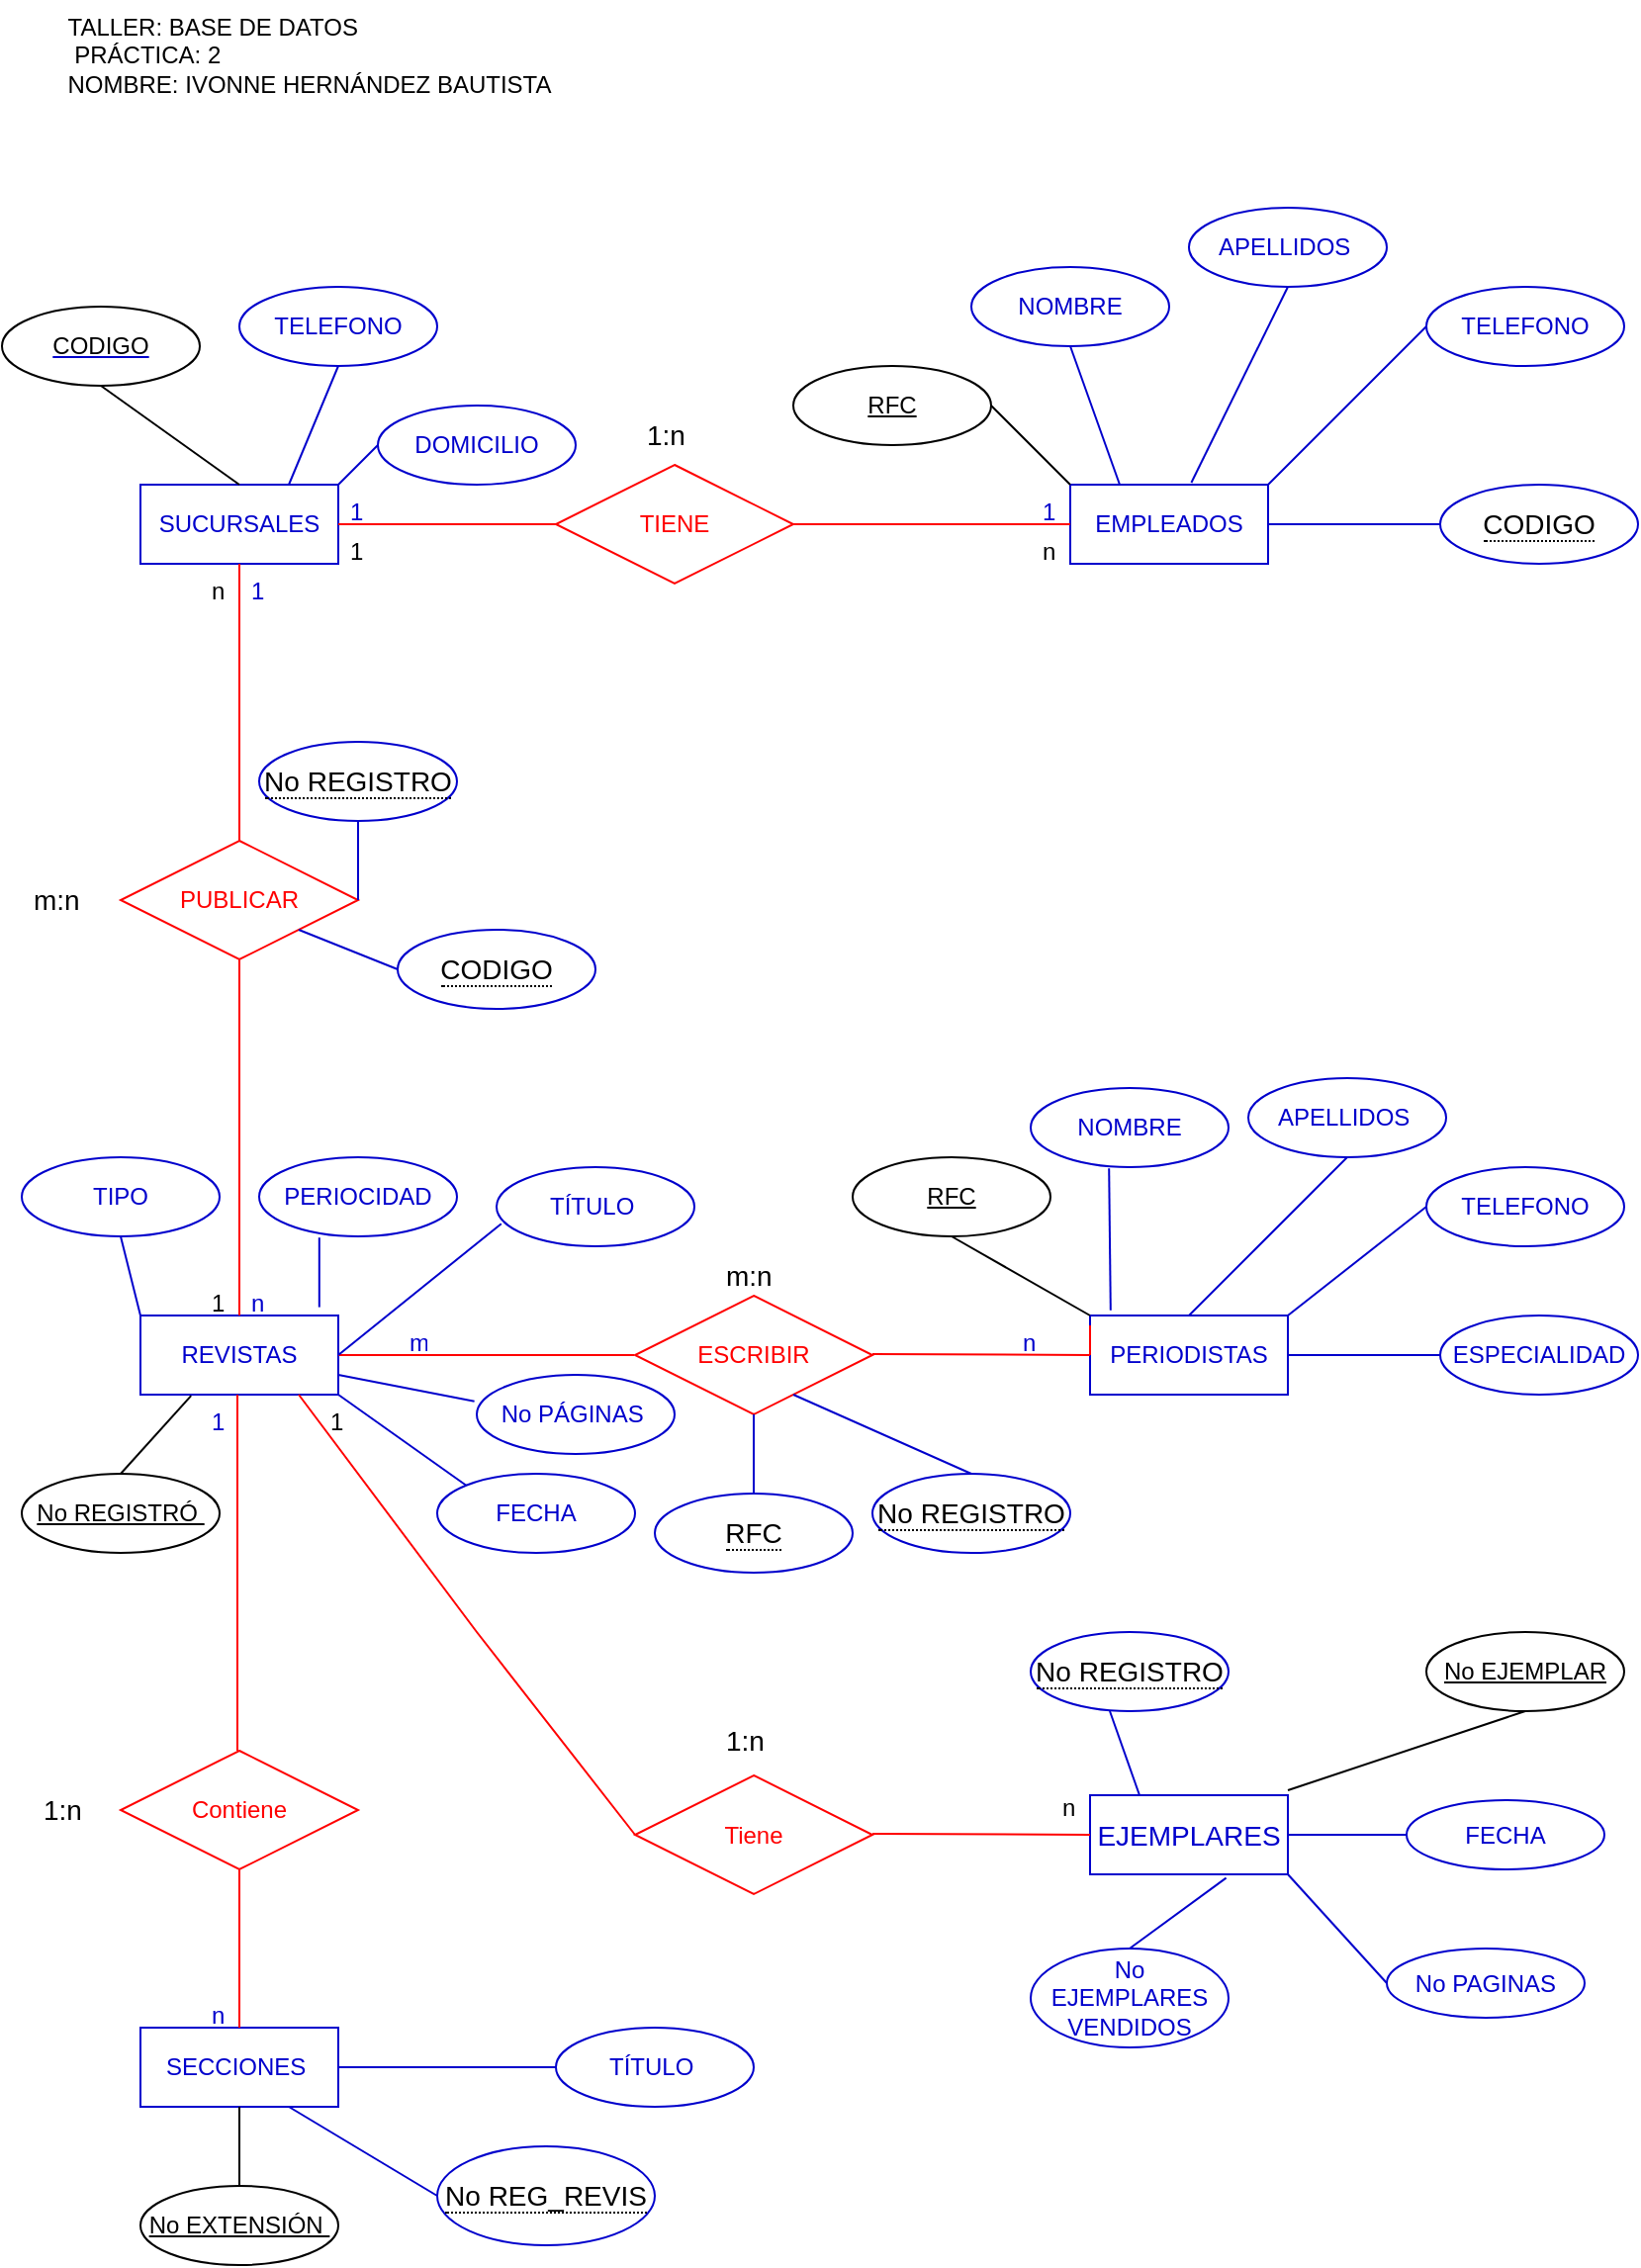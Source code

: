 <mxfile version="20.3.6" type="github">
  <diagram id="DF6GhNFOwkegtBmugt1B" name="Página-1">
    <mxGraphModel dx="1422" dy="794" grid="1" gridSize="10" guides="1" tooltips="1" connect="1" arrows="1" fold="1" page="1" pageScale="1" pageWidth="827" pageHeight="1169" math="0" shadow="0">
      <root>
        <mxCell id="0" />
        <mxCell id="1" parent="0" />
        <mxCell id="cDRHpvf0Wvk_rWp7cjT8-2" value="&lt;font color=&quot;#0000cc&quot;&gt;SUCURSALES&lt;/font&gt;" style="whiteSpace=wrap;html=1;align=center;strokeColor=#0000CC;" parent="1" vertex="1">
          <mxGeometry x="70" y="260" width="100" height="40" as="geometry" />
        </mxCell>
        <mxCell id="cDRHpvf0Wvk_rWp7cjT8-3" value="&lt;font color=&quot;#0000cc&quot;&gt;EMPLEADOS&lt;/font&gt;" style="whiteSpace=wrap;html=1;align=center;strokeColor=#0000CC;" parent="1" vertex="1">
          <mxGeometry x="540" y="260" width="100" height="40" as="geometry" />
        </mxCell>
        <mxCell id="cDRHpvf0Wvk_rWp7cjT8-4" value="&lt;font color=&quot;#0000cc&quot;&gt;REVISTAS&lt;/font&gt;" style="whiteSpace=wrap;html=1;align=center;strokeColor=#0000CC;" parent="1" vertex="1">
          <mxGeometry x="70" y="680" width="100" height="40" as="geometry" />
        </mxCell>
        <mxCell id="cDRHpvf0Wvk_rWp7cjT8-5" value="&lt;font color=&quot;#ff0000&quot;&gt;TIENE&lt;/font&gt;" style="shape=rhombus;perimeter=rhombusPerimeter;whiteSpace=wrap;html=1;align=center;strokeColor=#FF0000;" parent="1" vertex="1">
          <mxGeometry x="280" y="250" width="120" height="60" as="geometry" />
        </mxCell>
        <mxCell id="cDRHpvf0Wvk_rWp7cjT8-6" value="&lt;font color=&quot;#ff0000&quot;&gt;PUBLICAR&lt;/font&gt;" style="shape=rhombus;perimeter=rhombusPerimeter;whiteSpace=wrap;html=1;align=center;strokeColor=#FF0000;" parent="1" vertex="1">
          <mxGeometry x="60" y="440" width="120" height="60" as="geometry" />
        </mxCell>
        <mxCell id="cDRHpvf0Wvk_rWp7cjT8-7" value="&lt;font color=&quot;#ff0000&quot;&gt;ESCRIBIR&lt;/font&gt;" style="shape=rhombus;perimeter=rhombusPerimeter;whiteSpace=wrap;html=1;align=center;strokeColor=#FF0000;" parent="1" vertex="1">
          <mxGeometry x="320" y="670" width="120" height="60" as="geometry" />
        </mxCell>
        <mxCell id="cDRHpvf0Wvk_rWp7cjT8-8" value="&lt;font color=&quot;#0000cc&quot;&gt;PERIODISTAS&lt;/font&gt;" style="whiteSpace=wrap;html=1;align=center;strokeColor=#0000CC;" parent="1" vertex="1">
          <mxGeometry x="550" y="680" width="100" height="40" as="geometry" />
        </mxCell>
        <mxCell id="cDRHpvf0Wvk_rWp7cjT8-19" value="" style="endArrow=none;html=1;rounded=0;strokeColor=#FF0000;entryX=0;entryY=0.5;entryDx=0;entryDy=0;startArrow=none;exitX=1;exitY=0.5;exitDx=0;exitDy=0;" parent="1" source="cDRHpvf0Wvk_rWp7cjT8-5" target="cDRHpvf0Wvk_rWp7cjT8-3" edge="1">
          <mxGeometry relative="1" as="geometry">
            <mxPoint x="500" y="256.667" as="sourcePoint" />
            <mxPoint x="510" y="280" as="targetPoint" />
            <Array as="points">
              <mxPoint x="520" y="280" />
            </Array>
          </mxGeometry>
        </mxCell>
        <mxCell id="cDRHpvf0Wvk_rWp7cjT8-20" value="" style="endArrow=none;html=1;rounded=0;entryX=0.5;entryY=1;entryDx=0;entryDy=0;exitX=0.5;exitY=0;exitDx=0;exitDy=0;strokeColor=#FF0000;" parent="1" source="cDRHpvf0Wvk_rWp7cjT8-6" target="cDRHpvf0Wvk_rWp7cjT8-2" edge="1">
          <mxGeometry relative="1" as="geometry">
            <mxPoint x="40" y="380" as="sourcePoint" />
            <mxPoint x="200" y="380" as="targetPoint" />
          </mxGeometry>
        </mxCell>
        <mxCell id="cDRHpvf0Wvk_rWp7cjT8-21" value="" style="endArrow=none;html=1;rounded=0;entryX=0.5;entryY=1;entryDx=0;entryDy=0;exitX=0.5;exitY=0;exitDx=0;exitDy=0;strokeColor=#FF0000;" parent="1" source="cDRHpvf0Wvk_rWp7cjT8-4" target="cDRHpvf0Wvk_rWp7cjT8-6" edge="1">
          <mxGeometry relative="1" as="geometry">
            <mxPoint x="119.5" y="660" as="sourcePoint" />
            <mxPoint x="119.5" y="520" as="targetPoint" />
          </mxGeometry>
        </mxCell>
        <mxCell id="cDRHpvf0Wvk_rWp7cjT8-22" value="" style="endArrow=none;html=1;rounded=0;entryX=1;entryY=0.5;entryDx=0;entryDy=0;strokeColor=#FF0000;" parent="1" target="cDRHpvf0Wvk_rWp7cjT8-4" edge="1">
          <mxGeometry relative="1" as="geometry">
            <mxPoint x="319.5" y="700" as="sourcePoint" />
            <mxPoint x="319" y="600" as="targetPoint" />
          </mxGeometry>
        </mxCell>
        <mxCell id="cDRHpvf0Wvk_rWp7cjT8-26" value="&lt;font color=&quot;#000000&quot;&gt;CODIGO&lt;/font&gt;" style="ellipse;whiteSpace=wrap;html=1;align=center;fontStyle=4;strokeColor=#000000;fontColor=#0000CC;" parent="1" vertex="1">
          <mxGeometry y="170" width="100" height="40" as="geometry" />
        </mxCell>
        <mxCell id="cDRHpvf0Wvk_rWp7cjT8-27" value="RFC" style="ellipse;whiteSpace=wrap;html=1;align=center;fontStyle=4;strokeColor=#000000;fontColor=#000000;" parent="1" vertex="1">
          <mxGeometry x="400" y="200" width="100" height="40" as="geometry" />
        </mxCell>
        <mxCell id="cDRHpvf0Wvk_rWp7cjT8-28" value="RFC" style="ellipse;whiteSpace=wrap;html=1;align=center;fontStyle=4;strokeColor=#000000;fontColor=#000000;" parent="1" vertex="1">
          <mxGeometry x="430" y="600" width="100" height="40" as="geometry" />
        </mxCell>
        <mxCell id="cDRHpvf0Wvk_rWp7cjT8-29" value="No REGISTRÓ&amp;nbsp;" style="ellipse;whiteSpace=wrap;html=1;align=center;fontStyle=4;strokeColor=#000000;fontColor=#000000;" parent="1" vertex="1">
          <mxGeometry x="10" y="760" width="100" height="40" as="geometry" />
        </mxCell>
        <mxCell id="cDRHpvf0Wvk_rWp7cjT8-30" value="" style="endArrow=none;html=1;rounded=0;strokeColor=#000000;fontColor=#000000;entryX=0.5;entryY=1;entryDx=0;entryDy=0;exitX=0.5;exitY=0;exitDx=0;exitDy=0;" parent="1" source="cDRHpvf0Wvk_rWp7cjT8-2" target="cDRHpvf0Wvk_rWp7cjT8-26" edge="1">
          <mxGeometry relative="1" as="geometry">
            <mxPoint x="60" y="240" as="sourcePoint" />
            <mxPoint x="220" y="240" as="targetPoint" />
          </mxGeometry>
        </mxCell>
        <mxCell id="cDRHpvf0Wvk_rWp7cjT8-31" value="" style="endArrow=none;html=1;rounded=0;strokeColor=#000000;fontColor=#000000;entryX=1;entryY=0.5;entryDx=0;entryDy=0;exitX=0.5;exitY=0;exitDx=0;exitDy=0;" parent="1" target="cDRHpvf0Wvk_rWp7cjT8-27" edge="1">
          <mxGeometry relative="1" as="geometry">
            <mxPoint x="540" y="260" as="sourcePoint" />
            <mxPoint x="540" y="210" as="targetPoint" />
          </mxGeometry>
        </mxCell>
        <mxCell id="cDRHpvf0Wvk_rWp7cjT8-32" value="" style="endArrow=none;html=1;rounded=0;strokeColor=#000000;fontColor=#000000;exitX=0.5;exitY=0;exitDx=0;exitDy=0;entryX=-0.22;entryY=0.02;entryDx=0;entryDy=0;entryPerimeter=0;" parent="1" source="cDRHpvf0Wvk_rWp7cjT8-29" target="zt7AODpcjNzYrlYtHda9-33" edge="1">
          <mxGeometry relative="1" as="geometry">
            <mxPoint x="80" y="760" as="sourcePoint" />
            <mxPoint x="80" y="720" as="targetPoint" />
          </mxGeometry>
        </mxCell>
        <mxCell id="cDRHpvf0Wvk_rWp7cjT8-33" value="" style="endArrow=none;html=1;rounded=0;strokeColor=#000000;fontColor=#000000;entryX=0;entryY=0;entryDx=0;entryDy=0;" parent="1" target="cDRHpvf0Wvk_rWp7cjT8-8" edge="1">
          <mxGeometry relative="1" as="geometry">
            <mxPoint x="480" y="640" as="sourcePoint" />
            <mxPoint x="570" y="640.5" as="targetPoint" />
          </mxGeometry>
        </mxCell>
        <mxCell id="cDRHpvf0Wvk_rWp7cjT8-34" value="&lt;font color=&quot;#0000cc&quot;&gt;DOMICILIO&lt;/font&gt;" style="ellipse;whiteSpace=wrap;html=1;align=center;strokeColor=#0000CC;fontColor=#000000;" parent="1" vertex="1">
          <mxGeometry x="190" y="220" width="100" height="40" as="geometry" />
        </mxCell>
        <mxCell id="cDRHpvf0Wvk_rWp7cjT8-35" value="&lt;font color=&quot;#0000cc&quot;&gt;TELEFONO&lt;/font&gt;" style="ellipse;whiteSpace=wrap;html=1;align=center;strokeColor=#0000CC;fontColor=#000000;" parent="1" vertex="1">
          <mxGeometry x="120" y="160" width="100" height="40" as="geometry" />
        </mxCell>
        <mxCell id="cDRHpvf0Wvk_rWp7cjT8-36" value="&lt;font color=&quot;#0000cc&quot;&gt;NOMBRE&lt;/font&gt;" style="ellipse;whiteSpace=wrap;html=1;align=center;strokeColor=#0000CC;fontColor=#000000;" parent="1" vertex="1">
          <mxGeometry x="490" y="150" width="100" height="40" as="geometry" />
        </mxCell>
        <mxCell id="cDRHpvf0Wvk_rWp7cjT8-37" value="&lt;font color=&quot;#0000cc&quot;&gt;APELLIDOS&amp;nbsp;&lt;/font&gt;" style="ellipse;whiteSpace=wrap;html=1;align=center;strokeColor=#0000CC;fontColor=#000000;" parent="1" vertex="1">
          <mxGeometry x="600" y="120" width="100" height="40" as="geometry" />
        </mxCell>
        <mxCell id="cDRHpvf0Wvk_rWp7cjT8-38" value="&lt;font color=&quot;#0000cc&quot;&gt;TELEFONO&lt;/font&gt;" style="ellipse;whiteSpace=wrap;html=1;align=center;strokeColor=#0000CC;fontColor=#000000;" parent="1" vertex="1">
          <mxGeometry x="720" y="160" width="100" height="40" as="geometry" />
        </mxCell>
        <mxCell id="cDRHpvf0Wvk_rWp7cjT8-39" value="&lt;font color=&quot;#0000cc&quot;&gt;NOMBRE&lt;/font&gt;" style="ellipse;whiteSpace=wrap;html=1;align=center;strokeColor=#0000CC;fontColor=#000000;" parent="1" vertex="1">
          <mxGeometry x="520" y="565" width="100" height="40" as="geometry" />
        </mxCell>
        <mxCell id="cDRHpvf0Wvk_rWp7cjT8-40" value="&lt;font color=&quot;#0000cc&quot;&gt;APELLIDOS&amp;nbsp;&lt;/font&gt;" style="ellipse;whiteSpace=wrap;html=1;align=center;strokeColor=#0000CC;fontColor=#000000;" parent="1" vertex="1">
          <mxGeometry x="630" y="560" width="100" height="40" as="geometry" />
        </mxCell>
        <mxCell id="cDRHpvf0Wvk_rWp7cjT8-41" value="&lt;font color=&quot;#0000cc&quot;&gt;TELEFONO&lt;/font&gt;" style="ellipse;whiteSpace=wrap;html=1;align=center;strokeColor=#0000CC;fontColor=#000000;" parent="1" vertex="1">
          <mxGeometry x="720" y="605" width="100" height="40" as="geometry" />
        </mxCell>
        <mxCell id="cDRHpvf0Wvk_rWp7cjT8-42" value="&lt;font color=&quot;#0000cc&quot;&gt;ESPECIALIDAD&lt;/font&gt;" style="ellipse;whiteSpace=wrap;html=1;align=center;strokeColor=#0000CC;fontColor=#000000;" parent="1" vertex="1">
          <mxGeometry x="727" y="680" width="100" height="40" as="geometry" />
        </mxCell>
        <mxCell id="cDRHpvf0Wvk_rWp7cjT8-43" value="&lt;font color=&quot;#0000cc&quot;&gt;TÍTULO&amp;nbsp;&lt;/font&gt;" style="ellipse;whiteSpace=wrap;html=1;align=center;strokeColor=#0000CC;fontColor=#000000;" parent="1" vertex="1">
          <mxGeometry x="250" y="605" width="100" height="40" as="geometry" />
        </mxCell>
        <mxCell id="cDRHpvf0Wvk_rWp7cjT8-44" value="&lt;font color=&quot;#0000cc&quot;&gt;PERIOCIDAD&lt;/font&gt;" style="ellipse;whiteSpace=wrap;html=1;align=center;strokeColor=#0000CC;fontColor=#000000;" parent="1" vertex="1">
          <mxGeometry x="130" y="600" width="100" height="40" as="geometry" />
        </mxCell>
        <mxCell id="cDRHpvf0Wvk_rWp7cjT8-45" value="&lt;font color=&quot;#0000cc&quot;&gt;TIPO&lt;/font&gt;" style="ellipse;whiteSpace=wrap;html=1;align=center;strokeColor=#0000CC;fontColor=#000000;" parent="1" vertex="1">
          <mxGeometry x="10" y="600" width="100" height="40" as="geometry" />
        </mxCell>
        <mxCell id="cDRHpvf0Wvk_rWp7cjT8-47" value="&lt;font color=&quot;#0000cc&quot;&gt;FECHA&lt;/font&gt;" style="ellipse;whiteSpace=wrap;html=1;align=center;strokeColor=#0000CC;fontColor=#000000;" parent="1" vertex="1">
          <mxGeometry x="220" y="760" width="100" height="40" as="geometry" />
        </mxCell>
        <mxCell id="cDRHpvf0Wvk_rWp7cjT8-48" value="&lt;font color=&quot;#0000cc&quot;&gt;No PÁGINAS&amp;nbsp;&lt;/font&gt;" style="ellipse;whiteSpace=wrap;html=1;align=center;strokeColor=#0000CC;fontColor=#000000;" parent="1" vertex="1">
          <mxGeometry x="240" y="710" width="100" height="40" as="geometry" />
        </mxCell>
        <mxCell id="cDRHpvf0Wvk_rWp7cjT8-50" value="&lt;font color=&quot;#0000cc&quot;&gt;SECCIONES&amp;nbsp;&lt;/font&gt;" style="whiteSpace=wrap;html=1;align=center;strokeColor=#0000CC;" parent="1" vertex="1">
          <mxGeometry x="70" y="1040" width="100" height="40" as="geometry" />
        </mxCell>
        <mxCell id="cDRHpvf0Wvk_rWp7cjT8-52" value="&lt;font color=&quot;#0000cc&quot;&gt;TÍTULO&amp;nbsp;&lt;/font&gt;" style="ellipse;whiteSpace=wrap;html=1;align=center;strokeColor=#0000CC;fontColor=#000000;" parent="1" vertex="1">
          <mxGeometry x="280" y="1040" width="100" height="40" as="geometry" />
        </mxCell>
        <mxCell id="cDRHpvf0Wvk_rWp7cjT8-53" value="No EXTENSIÓN&amp;nbsp;" style="ellipse;whiteSpace=wrap;html=1;align=center;fontStyle=4;strokeColor=#000000;fontColor=#000000;" parent="1" vertex="1">
          <mxGeometry x="70" y="1120" width="100" height="40" as="geometry" />
        </mxCell>
        <mxCell id="cDRHpvf0Wvk_rWp7cjT8-54" value="" style="endArrow=none;html=1;rounded=0;strokeColor=#000000;fontColor=#000000;entryX=0.5;entryY=1;entryDx=0;entryDy=0;" parent="1" edge="1">
          <mxGeometry relative="1" as="geometry">
            <mxPoint x="120" y="1120" as="sourcePoint" />
            <mxPoint x="120" y="1080" as="targetPoint" />
          </mxGeometry>
        </mxCell>
        <mxCell id="cDRHpvf0Wvk_rWp7cjT8-55" value="" style="endArrow=none;html=1;rounded=0;strokeColor=#0000CC;fontColor=#0000CC;exitX=0.612;exitY=-0.025;exitDx=0;exitDy=0;exitPerimeter=0;" parent="1" source="cDRHpvf0Wvk_rWp7cjT8-3" edge="1">
          <mxGeometry relative="1" as="geometry">
            <mxPoint x="540" y="160" as="sourcePoint" />
            <mxPoint x="650" y="160" as="targetPoint" />
          </mxGeometry>
        </mxCell>
        <mxCell id="cDRHpvf0Wvk_rWp7cjT8-58" value="" style="endArrow=none;html=1;rounded=0;strokeColor=#0000CC;fontColor=#0000CC;exitX=1;exitY=0;exitDx=0;exitDy=0;entryX=0;entryY=0.5;entryDx=0;entryDy=0;" parent="1" source="cDRHpvf0Wvk_rWp7cjT8-3" target="cDRHpvf0Wvk_rWp7cjT8-38" edge="1">
          <mxGeometry relative="1" as="geometry">
            <mxPoint x="580" y="170" as="sourcePoint" />
            <mxPoint x="700" y="170" as="targetPoint" />
          </mxGeometry>
        </mxCell>
        <mxCell id="cDRHpvf0Wvk_rWp7cjT8-59" value="" style="endArrow=none;html=1;rounded=0;strokeColor=#0000CC;fontColor=#0000CC;exitX=0.25;exitY=0;exitDx=0;exitDy=0;entryX=0.5;entryY=1;entryDx=0;entryDy=0;" parent="1" source="cDRHpvf0Wvk_rWp7cjT8-3" target="cDRHpvf0Wvk_rWp7cjT8-36" edge="1">
          <mxGeometry relative="1" as="geometry">
            <mxPoint x="580" y="200" as="sourcePoint" />
            <mxPoint x="634.645" y="205.858" as="targetPoint" />
          </mxGeometry>
        </mxCell>
        <mxCell id="cDRHpvf0Wvk_rWp7cjT8-60" value="" style="endArrow=none;html=1;rounded=0;strokeColor=#0000CC;fontColor=#0000CC;entryX=0.396;entryY=1.015;entryDx=0;entryDy=0;entryPerimeter=0;exitX=0.104;exitY=-0.065;exitDx=0;exitDy=0;exitPerimeter=0;" parent="1" source="cDRHpvf0Wvk_rWp7cjT8-8" target="cDRHpvf0Wvk_rWp7cjT8-39" edge="1">
          <mxGeometry relative="1" as="geometry">
            <mxPoint x="680" y="570" as="sourcePoint" />
            <mxPoint x="624.645" y="355.858" as="targetPoint" />
          </mxGeometry>
        </mxCell>
        <mxCell id="cDRHpvf0Wvk_rWp7cjT8-61" value="" style="endArrow=none;html=1;rounded=0;strokeColor=#0000CC;fontColor=#0000CC;exitX=0.5;exitY=0;exitDx=0;exitDy=0;entryX=0.5;entryY=1;entryDx=0;entryDy=0;" parent="1" source="cDRHpvf0Wvk_rWp7cjT8-8" target="cDRHpvf0Wvk_rWp7cjT8-40" edge="1">
          <mxGeometry relative="1" as="geometry">
            <mxPoint x="580" y="360" as="sourcePoint" />
            <mxPoint x="640" y="600" as="targetPoint" />
          </mxGeometry>
        </mxCell>
        <mxCell id="cDRHpvf0Wvk_rWp7cjT8-62" value="" style="endArrow=none;html=1;rounded=0;strokeColor=#0000CC;fontColor=#0000CC;exitX=1;exitY=0.5;exitDx=0;exitDy=0;entryX=0;entryY=0.5;entryDx=0;entryDy=0;" parent="1" source="cDRHpvf0Wvk_rWp7cjT8-8" target="cDRHpvf0Wvk_rWp7cjT8-42" edge="1">
          <mxGeometry relative="1" as="geometry">
            <mxPoint x="610.4" y="459.4" as="sourcePoint" />
            <mxPoint x="640.0" y="430" as="targetPoint" />
          </mxGeometry>
        </mxCell>
        <mxCell id="cDRHpvf0Wvk_rWp7cjT8-63" value="" style="endArrow=none;html=1;rounded=0;strokeColor=#0000CC;fontColor=#0000CC;exitX=1;exitY=0;exitDx=0;exitDy=0;entryX=0;entryY=0.5;entryDx=0;entryDy=0;" parent="1" source="cDRHpvf0Wvk_rWp7cjT8-8" target="cDRHpvf0Wvk_rWp7cjT8-41" edge="1">
          <mxGeometry relative="1" as="geometry">
            <mxPoint x="550" y="440" as="sourcePoint" />
            <mxPoint x="620" y="480" as="targetPoint" />
          </mxGeometry>
        </mxCell>
        <mxCell id="cDRHpvf0Wvk_rWp7cjT8-64" value="" style="endArrow=none;html=1;rounded=0;strokeColor=#0000CC;fontColor=#0000CC;exitX=0;exitY=0.5;exitDx=0;exitDy=0;entryX=0.396;entryY=1.015;entryDx=0;entryDy=0;entryPerimeter=0;" parent="1" source="cDRHpvf0Wvk_rWp7cjT8-34" edge="1">
          <mxGeometry relative="1" as="geometry">
            <mxPoint x="112" y="175.8" as="sourcePoint" />
            <mxPoint x="170" y="260" as="targetPoint" />
          </mxGeometry>
        </mxCell>
        <mxCell id="cDRHpvf0Wvk_rWp7cjT8-65" value="" style="endArrow=none;html=1;rounded=0;strokeColor=#0000CC;fontColor=#0000CC;exitX=0.5;exitY=1;exitDx=0;exitDy=0;entryX=0.75;entryY=0;entryDx=0;entryDy=0;" parent="1" source="cDRHpvf0Wvk_rWp7cjT8-35" target="cDRHpvf0Wvk_rWp7cjT8-2" edge="1">
          <mxGeometry relative="1" as="geometry">
            <mxPoint x="200" y="250" as="sourcePoint" />
            <mxPoint x="180" y="270" as="targetPoint" />
          </mxGeometry>
        </mxCell>
        <mxCell id="cDRHpvf0Wvk_rWp7cjT8-66" value="" style="endArrow=none;html=1;rounded=0;strokeColor=#0000CC;fontColor=#0000CC;exitX=1;exitY=0.5;exitDx=0;exitDy=0;entryX=0;entryY=0.5;entryDx=0;entryDy=0;" parent="1" source="cDRHpvf0Wvk_rWp7cjT8-50" target="cDRHpvf0Wvk_rWp7cjT8-52" edge="1">
          <mxGeometry relative="1" as="geometry">
            <mxPoint x="582" y="697.9" as="sourcePoint" />
            <mxPoint x="640" y="782.1" as="targetPoint" />
          </mxGeometry>
        </mxCell>
        <mxCell id="cDRHpvf0Wvk_rWp7cjT8-67" value="" style="endArrow=none;html=1;rounded=0;strokeColor=#0000CC;fontColor=#0000CC;exitX=0.904;exitY=-0.105;exitDx=0;exitDy=0;entryX=0.304;entryY=1.015;entryDx=0;entryDy=0;entryPerimeter=0;exitPerimeter=0;" parent="1" source="cDRHpvf0Wvk_rWp7cjT8-4" target="cDRHpvf0Wvk_rWp7cjT8-44" edge="1">
          <mxGeometry relative="1" as="geometry">
            <mxPoint x="170" y="680" as="sourcePoint" />
            <mxPoint x="200" y="640" as="targetPoint" />
          </mxGeometry>
        </mxCell>
        <mxCell id="cDRHpvf0Wvk_rWp7cjT8-68" value="" style="endArrow=none;html=1;rounded=0;strokeColor=#0000CC;fontColor=#0000CC;exitX=1;exitY=0.5;exitDx=0;exitDy=0;entryX=0.024;entryY=0.715;entryDx=0;entryDy=0;entryPerimeter=0;" parent="1" source="cDRHpvf0Wvk_rWp7cjT8-4" target="cDRHpvf0Wvk_rWp7cjT8-43" edge="1">
          <mxGeometry relative="1" as="geometry">
            <mxPoint x="180" y="690" as="sourcePoint" />
            <mxPoint x="210" y="650" as="targetPoint" />
          </mxGeometry>
        </mxCell>
        <mxCell id="cDRHpvf0Wvk_rWp7cjT8-70" value="" style="endArrow=none;html=1;rounded=0;strokeColor=#0000CC;fontColor=#0000CC;exitX=0;exitY=0;exitDx=0;exitDy=0;entryX=0.5;entryY=1;entryDx=0;entryDy=0;" parent="1" source="cDRHpvf0Wvk_rWp7cjT8-4" target="cDRHpvf0Wvk_rWp7cjT8-45" edge="1">
          <mxGeometry relative="1" as="geometry">
            <mxPoint x="180" y="690" as="sourcePoint" />
            <mxPoint x="210" y="650" as="targetPoint" />
          </mxGeometry>
        </mxCell>
        <mxCell id="cDRHpvf0Wvk_rWp7cjT8-71" value="" style="endArrow=none;html=1;rounded=0;strokeColor=#0000CC;fontColor=#0000CC;exitX=1;exitY=0.75;exitDx=0;exitDy=0;entryX=-0.012;entryY=0.335;entryDx=0;entryDy=0;entryPerimeter=0;" parent="1" source="cDRHpvf0Wvk_rWp7cjT8-4" target="cDRHpvf0Wvk_rWp7cjT8-48" edge="1">
          <mxGeometry relative="1" as="geometry">
            <mxPoint x="180" y="730" as="sourcePoint" />
            <mxPoint x="260" y="750" as="targetPoint" />
          </mxGeometry>
        </mxCell>
        <mxCell id="cDRHpvf0Wvk_rWp7cjT8-73" value="" style="endArrow=none;html=1;rounded=0;strokeColor=#0000CC;fontColor=#0000CC;entryX=0;entryY=0;entryDx=0;entryDy=0;exitX=1;exitY=1;exitDx=0;exitDy=0;" parent="1" source="cDRHpvf0Wvk_rWp7cjT8-4" target="cDRHpvf0Wvk_rWp7cjT8-47" edge="1">
          <mxGeometry relative="1" as="geometry">
            <mxPoint x="150" y="740" as="sourcePoint" />
            <mxPoint x="254.645" y="815.858" as="targetPoint" />
          </mxGeometry>
        </mxCell>
        <mxCell id="zt7AODpcjNzYrlYtHda9-7" value="" style="endArrow=none;html=1;rounded=0;strokeColor=#FF0000;entryX=0;entryY=0.5;entryDx=0;entryDy=0;" parent="1" target="cDRHpvf0Wvk_rWp7cjT8-5" edge="1">
          <mxGeometry relative="1" as="geometry">
            <mxPoint x="170" y="280" as="sourcePoint" />
            <mxPoint x="210" y="284" as="targetPoint" />
          </mxGeometry>
        </mxCell>
        <mxCell id="zt7AODpcjNzYrlYtHda9-8" value="1" style="text;strokeColor=none;fillColor=none;spacingLeft=4;spacingRight=4;overflow=hidden;rotatable=0;points=[[0,0.5],[1,0.5]];portConstraint=eastwest;fontSize=12;fontColor=#0000CC;" parent="1" vertex="1">
          <mxGeometry x="170" y="260" width="20" height="30" as="geometry" />
        </mxCell>
        <mxCell id="zt7AODpcjNzYrlYtHda9-9" value="1" style="text;strokeColor=none;fillColor=none;spacingLeft=4;spacingRight=4;overflow=hidden;rotatable=0;points=[[0,0.5],[1,0.5]];portConstraint=eastwest;fontSize=12;fontColor=#0000CC;" parent="1" vertex="1">
          <mxGeometry x="520" y="260" width="20" height="30" as="geometry" />
        </mxCell>
        <mxCell id="zt7AODpcjNzYrlYtHda9-10" value="n" style="text;strokeColor=none;fillColor=none;spacingLeft=4;spacingRight=4;overflow=hidden;rotatable=0;points=[[0,0.5],[1,0.5]];portConstraint=eastwest;fontSize=12;fontColor=#000000;" parent="1" vertex="1">
          <mxGeometry x="520" y="280" width="20" height="30" as="geometry" />
        </mxCell>
        <mxCell id="zt7AODpcjNzYrlYtHda9-11" value="1" style="text;strokeColor=none;fillColor=none;spacingLeft=4;spacingRight=4;overflow=hidden;rotatable=0;points=[[0,0.5],[1,0.5]];portConstraint=eastwest;fontSize=12;fontColor=#000000;" parent="1" vertex="1">
          <mxGeometry x="170" y="280" width="20" height="30" as="geometry" />
        </mxCell>
        <mxCell id="zt7AODpcjNzYrlYtHda9-12" value="1" style="text;strokeColor=none;fillColor=none;spacingLeft=4;spacingRight=4;overflow=hidden;rotatable=0;points=[[0,0.5],[1,0.5]];portConstraint=eastwest;fontSize=12;fontColor=#000000;" parent="1" vertex="1">
          <mxGeometry x="100" y="660" width="20" height="30" as="geometry" />
        </mxCell>
        <mxCell id="zt7AODpcjNzYrlYtHda9-13" value="n" style="text;strokeColor=none;fillColor=none;spacingLeft=4;spacingRight=4;overflow=hidden;rotatable=0;points=[[0,0.5],[1,0.5]];portConstraint=eastwest;fontSize=12;fontColor=#000000;" parent="1" vertex="1">
          <mxGeometry x="100" y="300" width="20" height="30" as="geometry" />
        </mxCell>
        <mxCell id="zt7AODpcjNzYrlYtHda9-14" value="" style="endArrow=none;html=1;rounded=0;entryX=1;entryY=0.5;entryDx=0;entryDy=0;strokeColor=#FF0000;startArrow=none;" parent="1" edge="1">
          <mxGeometry relative="1" as="geometry">
            <mxPoint x="550" y="700" as="sourcePoint" />
            <mxPoint x="440" y="699.5" as="targetPoint" />
          </mxGeometry>
        </mxCell>
        <mxCell id="zt7AODpcjNzYrlYtHda9-15" value="1:n" style="text;strokeColor=none;fillColor=none;spacingLeft=4;spacingRight=4;overflow=hidden;rotatable=0;points=[[0,0.5],[1,0.5]];portConstraint=eastwest;fontSize=14;fontColor=#000000;" parent="1" vertex="1">
          <mxGeometry x="320" y="220" width="40" height="30" as="geometry" />
        </mxCell>
        <mxCell id="zt7AODpcjNzYrlYtHda9-16" value="1" style="text;strokeColor=none;fillColor=none;spacingLeft=4;spacingRight=4;overflow=hidden;rotatable=0;points=[[0,0.5],[1,0.5]];portConstraint=eastwest;fontSize=12;fontColor=#0000CC;" parent="1" vertex="1">
          <mxGeometry x="120" y="300" width="20" height="30" as="geometry" />
        </mxCell>
        <mxCell id="zt7AODpcjNzYrlYtHda9-17" value="n" style="text;strokeColor=none;fillColor=none;spacingLeft=4;spacingRight=4;overflow=hidden;rotatable=0;points=[[0,0.5],[1,0.5]];portConstraint=eastwest;fontSize=12;fontColor=#0000CC;" parent="1" vertex="1">
          <mxGeometry x="120" y="660" width="20" height="30" as="geometry" />
        </mxCell>
        <mxCell id="zt7AODpcjNzYrlYtHda9-18" value="m:n" style="text;strokeColor=none;fillColor=none;spacingLeft=4;spacingRight=4;overflow=hidden;rotatable=0;points=[[0,0.5],[1,0.5]];portConstraint=eastwest;fontSize=14;fontColor=#000000;" parent="1" vertex="1">
          <mxGeometry x="10" y="455" width="50" height="30" as="geometry" />
        </mxCell>
        <mxCell id="zt7AODpcjNzYrlYtHda9-19" value="m" style="text;strokeColor=none;fillColor=none;spacingLeft=4;spacingRight=4;overflow=hidden;rotatable=0;points=[[0,0.5],[1,0.5]];portConstraint=eastwest;fontSize=12;fontColor=#0000CC;" parent="1" vertex="1">
          <mxGeometry x="200" y="680" width="20" height="30" as="geometry" />
        </mxCell>
        <mxCell id="zt7AODpcjNzYrlYtHda9-23" value="" style="endArrow=none;html=1;rounded=0;entryX=1;entryY=0.5;entryDx=0;entryDy=0;strokeColor=#FF0000;" parent="1" edge="1">
          <mxGeometry relative="1" as="geometry">
            <mxPoint x="550" y="700" as="sourcePoint" />
            <mxPoint x="550" y="685" as="targetPoint" />
          </mxGeometry>
        </mxCell>
        <mxCell id="zt7AODpcjNzYrlYtHda9-24" value="n" style="text;strokeColor=none;fillColor=none;spacingLeft=4;spacingRight=4;overflow=hidden;rotatable=0;points=[[0,0.5],[1,0.5]];portConstraint=eastwest;fontSize=12;fontColor=#0000CC;" parent="1" vertex="1">
          <mxGeometry x="510" y="680" width="20" height="30" as="geometry" />
        </mxCell>
        <mxCell id="zt7AODpcjNzYrlYtHda9-27" value="&lt;font color=&quot;#ff0000&quot;&gt;&lt;font style=&quot;vertical-align: inherit;&quot;&gt;&lt;font style=&quot;vertical-align: inherit;&quot;&gt;Contiene&lt;/font&gt;&lt;/font&gt;&lt;/font&gt;" style="shape=rhombus;perimeter=rhombusPerimeter;whiteSpace=wrap;html=1;align=center;strokeColor=#FF0000;" parent="1" vertex="1">
          <mxGeometry x="60" y="900" width="120" height="60" as="geometry" />
        </mxCell>
        <mxCell id="zt7AODpcjNzYrlYtHda9-28" value="" style="endArrow=none;html=1;rounded=0;entryX=0.5;entryY=1;entryDx=0;entryDy=0;exitX=0.5;exitY=0;exitDx=0;exitDy=0;strokeColor=#FF0000;" parent="1" edge="1">
          <mxGeometry relative="1" as="geometry">
            <mxPoint x="119" y="900" as="sourcePoint" />
            <mxPoint x="119" y="720" as="targetPoint" />
          </mxGeometry>
        </mxCell>
        <mxCell id="zt7AODpcjNzYrlYtHda9-29" value="m:n" style="text;strokeColor=none;fillColor=none;spacingLeft=4;spacingRight=4;overflow=hidden;rotatable=0;points=[[0,0.5],[1,0.5]];portConstraint=eastwest;fontSize=14;fontColor=#000000;" parent="1" vertex="1">
          <mxGeometry x="360" y="645" width="40" height="30" as="geometry" />
        </mxCell>
        <mxCell id="zt7AODpcjNzYrlYtHda9-30" value="" style="endArrow=none;html=1;rounded=0;strokeColor=#FF0000;entryX=0;entryY=0.5;entryDx=0;entryDy=0;" parent="1" target="iWGYjFMG_W_G1b4Vol35-3" edge="1">
          <mxGeometry relative="1" as="geometry">
            <mxPoint x="150" y="720" as="sourcePoint" />
            <mxPoint x="380" y="910" as="targetPoint" />
            <Array as="points">
              <mxPoint x="240" y="840" />
            </Array>
          </mxGeometry>
        </mxCell>
        <mxCell id="zt7AODpcjNzYrlYtHda9-31" value="" style="endArrow=none;html=1;rounded=0;entryX=0.5;entryY=0;entryDx=0;entryDy=0;exitX=0.5;exitY=0;exitDx=0;exitDy=0;strokeColor=#FF0000;" parent="1" target="cDRHpvf0Wvk_rWp7cjT8-50" edge="1">
          <mxGeometry relative="1" as="geometry">
            <mxPoint x="120" y="960" as="sourcePoint" />
            <mxPoint x="350" y="960" as="targetPoint" />
          </mxGeometry>
        </mxCell>
        <mxCell id="zt7AODpcjNzYrlYtHda9-32" value="n" style="text;strokeColor=none;fillColor=none;spacingLeft=4;spacingRight=4;overflow=hidden;rotatable=0;points=[[0,0.5],[1,0.5]];portConstraint=eastwest;fontSize=12;fontColor=#0000CC;" parent="1" vertex="1">
          <mxGeometry x="100" y="1020" width="20" height="30" as="geometry" />
        </mxCell>
        <mxCell id="zt7AODpcjNzYrlYtHda9-33" value="1" style="text;strokeColor=none;fillColor=none;spacingLeft=4;spacingRight=4;overflow=hidden;rotatable=0;points=[[0,0.5],[1,0.5]];portConstraint=eastwest;fontSize=12;fontColor=#0000CC;" parent="1" vertex="1">
          <mxGeometry x="100" y="720" width="20" height="30" as="geometry" />
        </mxCell>
        <mxCell id="zt7AODpcjNzYrlYtHda9-34" value="1" style="text;strokeColor=none;fillColor=none;spacingLeft=4;spacingRight=4;overflow=hidden;rotatable=0;points=[[0,0.5],[1,0.5]];portConstraint=eastwest;fontSize=12;fontColor=#000000;" parent="1" vertex="1">
          <mxGeometry x="160" y="720" width="20" height="30" as="geometry" />
        </mxCell>
        <mxCell id="zt7AODpcjNzYrlYtHda9-35" value="n" style="text;strokeColor=none;fillColor=none;spacingLeft=4;spacingRight=4;overflow=hidden;rotatable=0;points=[[0,0.5],[1,0.5]];portConstraint=eastwest;fontSize=12;fontColor=#000000;" parent="1" vertex="1">
          <mxGeometry x="530" y="915" width="20" height="30" as="geometry" />
        </mxCell>
        <mxCell id="zt7AODpcjNzYrlYtHda9-37" value="1:n" style="text;strokeColor=none;fillColor=none;spacingLeft=4;spacingRight=4;overflow=hidden;rotatable=0;points=[[0,0.5],[1,0.5]];portConstraint=eastwest;fontSize=14;fontColor=#000000;" parent="1" vertex="1">
          <mxGeometry x="360" y="880" width="40" height="30" as="geometry" />
        </mxCell>
        <mxCell id="zt7AODpcjNzYrlYtHda9-38" value="1:n" style="text;strokeColor=none;fillColor=none;spacingLeft=4;spacingRight=4;overflow=hidden;rotatable=0;points=[[0,0.5],[1,0.5]];portConstraint=eastwest;fontSize=14;fontColor=#000000;" parent="1" vertex="1">
          <mxGeometry x="15" y="915" width="40" height="30" as="geometry" />
        </mxCell>
        <mxCell id="zt7AODpcjNzYrlYtHda9-39" value="No EJEMPLAR" style="ellipse;whiteSpace=wrap;html=1;align=center;fontStyle=4;strokeColor=#000000;fontColor=#000000;" parent="1" vertex="1">
          <mxGeometry x="720" y="840" width="100" height="40" as="geometry" />
        </mxCell>
        <mxCell id="zt7AODpcjNzYrlYtHda9-40" value="" style="endArrow=none;html=1;rounded=0;strokeColor=#000000;fontColor=#000000;entryX=0.5;entryY=1;entryDx=0;entryDy=0;" parent="1" target="zt7AODpcjNzYrlYtHda9-39" edge="1">
          <mxGeometry relative="1" as="geometry">
            <mxPoint x="650" y="920" as="sourcePoint" />
            <mxPoint x="105.6" y="730.6" as="targetPoint" />
          </mxGeometry>
        </mxCell>
        <mxCell id="zt7AODpcjNzYrlYtHda9-41" value="&lt;span style=&quot;border-bottom: 1px dotted&quot;&gt;CODIGO&lt;/span&gt;" style="ellipse;whiteSpace=wrap;html=1;align=center;strokeColor=#0000CC;fontSize=14;fontColor=#000000;" parent="1" vertex="1">
          <mxGeometry x="727" y="260" width="100" height="40" as="geometry" />
        </mxCell>
        <mxCell id="zt7AODpcjNzYrlYtHda9-42" value="" style="endArrow=none;html=1;rounded=0;strokeColor=#0000CC;fontColor=#0000CC;exitX=0.5;exitY=1;exitDx=0;exitDy=0;entryX=0;entryY=0.5;entryDx=0;entryDy=0;" parent="1" target="zt7AODpcjNzYrlYtHda9-41" edge="1">
          <mxGeometry relative="1" as="geometry">
            <mxPoint x="640" y="280" as="sourcePoint" />
            <mxPoint x="650" y="370" as="targetPoint" />
          </mxGeometry>
        </mxCell>
        <mxCell id="zt7AODpcjNzYrlYtHda9-43" value="&lt;span style=&quot;border-bottom: 1px dotted&quot;&gt;RFC&lt;/span&gt;" style="ellipse;whiteSpace=wrap;html=1;align=center;strokeColor=#0000CC;fontSize=14;fontColor=#000000;" parent="1" vertex="1">
          <mxGeometry x="330" y="770" width="100" height="40" as="geometry" />
        </mxCell>
        <mxCell id="zt7AODpcjNzYrlYtHda9-44" value="" style="endArrow=none;html=1;rounded=0;strokeColor=#0000CC;fontColor=#0000CC;entryX=0.5;entryY=0;entryDx=0;entryDy=0;exitX=0.5;exitY=1;exitDx=0;exitDy=0;" parent="1" source="cDRHpvf0Wvk_rWp7cjT8-7" target="zt7AODpcjNzYrlYtHda9-43" edge="1">
          <mxGeometry relative="1" as="geometry">
            <mxPoint x="180" y="730" as="sourcePoint" />
            <mxPoint x="214.645" y="775.858" as="targetPoint" />
          </mxGeometry>
        </mxCell>
        <mxCell id="zt7AODpcjNzYrlYtHda9-45" value="&lt;span style=&quot;border-bottom: 1px dotted&quot;&gt;No REG_REVIS&lt;/span&gt;" style="ellipse;whiteSpace=wrap;html=1;align=center;strokeColor=#0000CC;fontSize=14;fontColor=#000000;" parent="1" vertex="1">
          <mxGeometry x="220" y="1100" width="110" height="50" as="geometry" />
        </mxCell>
        <mxCell id="zt7AODpcjNzYrlYtHda9-46" value="" style="endArrow=none;html=1;rounded=0;strokeColor=#0000CC;fontColor=#0000CC;exitX=0.75;exitY=1;exitDx=0;exitDy=0;entryX=0;entryY=0.5;entryDx=0;entryDy=0;" parent="1" source="cDRHpvf0Wvk_rWp7cjT8-50" target="zt7AODpcjNzYrlYtHda9-45" edge="1">
          <mxGeometry relative="1" as="geometry">
            <mxPoint x="180" y="1070" as="sourcePoint" />
            <mxPoint x="290" y="1070" as="targetPoint" />
          </mxGeometry>
        </mxCell>
        <mxCell id="zt7AODpcjNzYrlYtHda9-47" value="&lt;font color=&quot;#0000cc&quot;&gt;FECHA&lt;/font&gt;" style="ellipse;whiteSpace=wrap;html=1;align=center;strokeColor=#0000CC;fontColor=#000000;" parent="1" vertex="1">
          <mxGeometry x="710" y="925" width="100" height="35" as="geometry" />
        </mxCell>
        <mxCell id="zt7AODpcjNzYrlYtHda9-48" value="&lt;font color=&quot;#0000cc&quot;&gt;No PAGINAS&lt;/font&gt;" style="ellipse;whiteSpace=wrap;html=1;align=center;strokeColor=#0000CC;fontColor=#000000;" parent="1" vertex="1">
          <mxGeometry x="700" y="1000" width="100" height="35" as="geometry" />
        </mxCell>
        <mxCell id="zt7AODpcjNzYrlYtHda9-49" value="&lt;font color=&quot;#0000cc&quot;&gt;&lt;font style=&quot;vertical-align: inherit;&quot;&gt;&lt;font style=&quot;vertical-align: inherit;&quot;&gt;&lt;font style=&quot;vertical-align: inherit;&quot;&gt;&lt;font style=&quot;vertical-align: inherit;&quot;&gt;No EJEMPLARES VENDIDOS&lt;/font&gt;&lt;/font&gt;&lt;/font&gt;&lt;/font&gt;&lt;/font&gt;" style="ellipse;whiteSpace=wrap;html=1;align=center;strokeColor=#0000CC;fontColor=#000000;" parent="1" vertex="1">
          <mxGeometry x="520" y="1000" width="100" height="50" as="geometry" />
        </mxCell>
        <mxCell id="zt7AODpcjNzYrlYtHda9-50" value="" style="endArrow=none;html=1;rounded=0;strokeColor=#0000CC;fontColor=#0000CC;exitX=1;exitY=0.5;exitDx=0;exitDy=0;startArrow=none;" parent="1" source="zt7AODpcjNzYrlYtHda9-1" edge="1">
          <mxGeometry relative="1" as="geometry">
            <mxPoint x="513" y="930" as="sourcePoint" />
            <mxPoint x="580" y="930" as="targetPoint" />
          </mxGeometry>
        </mxCell>
        <mxCell id="zt7AODpcjNzYrlYtHda9-51" value="" style="endArrow=none;html=1;rounded=0;strokeColor=#0000CC;fontColor=#0000CC;exitX=1;exitY=1;exitDx=0;exitDy=0;entryX=0;entryY=0.5;entryDx=0;entryDy=0;" parent="1" source="zt7AODpcjNzYrlYtHda9-1" target="zt7AODpcjNzYrlYtHda9-48" edge="1">
          <mxGeometry relative="1" as="geometry">
            <mxPoint x="523" y="940" as="sourcePoint" />
            <mxPoint x="590" y="940" as="targetPoint" />
          </mxGeometry>
        </mxCell>
        <mxCell id="zt7AODpcjNzYrlYtHda9-52" value="" style="endArrow=none;html=1;rounded=0;strokeColor=#0000CC;fontColor=#0000CC;exitX=0.688;exitY=1.045;exitDx=0;exitDy=0;entryX=0.5;entryY=0;entryDx=0;entryDy=0;exitPerimeter=0;" parent="1" source="zt7AODpcjNzYrlYtHda9-1" target="zt7AODpcjNzYrlYtHda9-49" edge="1">
          <mxGeometry relative="1" as="geometry">
            <mxPoint x="520" y="960" as="sourcePoint" />
            <mxPoint x="570" y="997.5" as="targetPoint" />
          </mxGeometry>
        </mxCell>
        <mxCell id="zt7AODpcjNzYrlYtHda9-1" value="&lt;font color=&quot;#0000cc&quot;&gt;EJEMPLARES&lt;/font&gt;" style="whiteSpace=wrap;html=1;align=center;strokeColor=#0000CC;fontSize=14;fontColor=#FF0000;" parent="1" vertex="1">
          <mxGeometry x="550" y="922.5" width="100" height="40" as="geometry" />
        </mxCell>
        <mxCell id="iWGYjFMG_W_G1b4Vol35-2" value="" style="endArrow=none;html=1;rounded=0;strokeColor=#0000CC;fontColor=#0000CC;exitX=0;exitY=0.5;exitDx=0;exitDy=0;" parent="1" source="zt7AODpcjNzYrlYtHda9-47" target="zt7AODpcjNzYrlYtHda9-1" edge="1">
          <mxGeometry relative="1" as="geometry">
            <mxPoint x="513" y="930" as="sourcePoint" />
            <mxPoint x="580" y="930" as="targetPoint" />
          </mxGeometry>
        </mxCell>
        <mxCell id="iWGYjFMG_W_G1b4Vol35-3" value="&lt;font color=&quot;#ff0000&quot;&gt;&lt;font style=&quot;vertical-align: inherit;&quot;&gt;&lt;font style=&quot;vertical-align: inherit;&quot;&gt;&lt;font style=&quot;vertical-align: inherit;&quot;&gt;&lt;font style=&quot;vertical-align: inherit;&quot;&gt;Tiene&lt;/font&gt;&lt;/font&gt;&lt;/font&gt;&lt;/font&gt;&lt;/font&gt;" style="shape=rhombus;perimeter=rhombusPerimeter;whiteSpace=wrap;html=1;align=center;strokeColor=#FF0000;" parent="1" vertex="1">
          <mxGeometry x="320" y="912.5" width="120" height="60" as="geometry" />
        </mxCell>
        <mxCell id="iWGYjFMG_W_G1b4Vol35-4" value="" style="endArrow=none;html=1;rounded=0;entryX=1;entryY=0.5;entryDx=0;entryDy=0;strokeColor=#FF0000;startArrow=none;" parent="1" edge="1">
          <mxGeometry relative="1" as="geometry">
            <mxPoint x="550" y="942.5" as="sourcePoint" />
            <mxPoint x="440" y="942" as="targetPoint" />
          </mxGeometry>
        </mxCell>
        <mxCell id="iWGYjFMG_W_G1b4Vol35-7" value="&lt;span style=&quot;border-bottom: 1px dotted&quot;&gt;No REGISTRO&lt;/span&gt;" style="ellipse;whiteSpace=wrap;html=1;align=center;strokeColor=#0000CC;fontSize=14;fontColor=#000000;" parent="1" vertex="1">
          <mxGeometry x="440" y="760" width="100" height="40" as="geometry" />
        </mxCell>
        <mxCell id="iWGYjFMG_W_G1b4Vol35-8" value="" style="endArrow=none;html=1;rounded=0;strokeColor=#0000CC;fontColor=#0000CC;entryX=0.5;entryY=0;entryDx=0;entryDy=0;" parent="1" target="iWGYjFMG_W_G1b4Vol35-7" edge="1">
          <mxGeometry relative="1" as="geometry">
            <mxPoint x="400" y="720" as="sourcePoint" />
            <mxPoint x="575" y="760" as="targetPoint" />
          </mxGeometry>
        </mxCell>
        <mxCell id="iWGYjFMG_W_G1b4Vol35-9" value="&lt;span style=&quot;border-bottom: 1px dotted&quot;&gt;No REGISTRO&lt;/span&gt;" style="ellipse;whiteSpace=wrap;html=1;align=center;strokeColor=#0000CC;fontSize=14;fontColor=#000000;" parent="1" vertex="1">
          <mxGeometry x="520" y="840" width="100" height="40" as="geometry" />
        </mxCell>
        <mxCell id="iWGYjFMG_W_G1b4Vol35-10" value="" style="endArrow=none;html=1;rounded=0;strokeColor=#0000CC;fontColor=#0000CC;entryX=0.5;entryY=0;entryDx=0;entryDy=0;" parent="1" edge="1">
          <mxGeometry relative="1" as="geometry">
            <mxPoint x="560" y="880" as="sourcePoint" />
            <mxPoint x="575" y="922.5" as="targetPoint" />
          </mxGeometry>
        </mxCell>
        <mxCell id="iWGYjFMG_W_G1b4Vol35-11" value="&lt;span style=&quot;border-bottom: 1px dotted&quot;&gt;No REGISTRO&lt;/span&gt;" style="ellipse;whiteSpace=wrap;html=1;align=center;strokeColor=#0000CC;fontSize=14;fontColor=#000000;" parent="1" vertex="1">
          <mxGeometry x="130" y="390" width="100" height="40" as="geometry" />
        </mxCell>
        <mxCell id="iWGYjFMG_W_G1b4Vol35-12" value="&lt;span style=&quot;border-bottom: 1px dotted&quot;&gt;CODIGO&lt;/span&gt;" style="ellipse;whiteSpace=wrap;html=1;align=center;strokeColor=#0000CC;fontSize=14;fontColor=#000000;" parent="1" vertex="1">
          <mxGeometry x="200" y="485" width="100" height="40" as="geometry" />
        </mxCell>
        <mxCell id="iWGYjFMG_W_G1b4Vol35-13" value="" style="endArrow=none;html=1;rounded=0;strokeColor=#0000CC;fontColor=#0000CC;exitX=0.5;exitY=0;exitDx=0;exitDy=0;entryX=0.5;entryY=1;entryDx=0;entryDy=0;" parent="1" target="iWGYjFMG_W_G1b4Vol35-11" edge="1">
          <mxGeometry relative="1" as="geometry">
            <mxPoint x="180" y="470" as="sourcePoint" />
            <mxPoint x="260" y="390" as="targetPoint" />
          </mxGeometry>
        </mxCell>
        <mxCell id="iWGYjFMG_W_G1b4Vol35-14" value="" style="endArrow=none;html=1;rounded=0;strokeColor=#0000CC;fontColor=#0000CC;exitX=1;exitY=1;exitDx=0;exitDy=0;entryX=0;entryY=0.5;entryDx=0;entryDy=0;" parent="1" source="cDRHpvf0Wvk_rWp7cjT8-6" target="iWGYjFMG_W_G1b4Vol35-12" edge="1">
          <mxGeometry relative="1" as="geometry">
            <mxPoint x="190" y="480" as="sourcePoint" />
            <mxPoint x="260" y="450" as="targetPoint" />
          </mxGeometry>
        </mxCell>
        <mxCell id="QqNRgCpCHPsdirC6MYYD-1" value="&lt;div style=&quot;text-align: left;&quot;&gt;&lt;span style=&quot;background-color: initial;&quot;&gt;&lt;font style=&quot;vertical-align: inherit;&quot;&gt;&lt;font style=&quot;vertical-align: inherit;&quot;&gt;TALLER: BASE DE DATOS&lt;/font&gt;&lt;/font&gt;&lt;/span&gt;&lt;/div&gt;&lt;font style=&quot;vertical-align: inherit;&quot;&gt;&lt;font style=&quot;vertical-align: inherit;&quot;&gt;&lt;font style=&quot;vertical-align: inherit;&quot;&gt;&lt;font style=&quot;vertical-align: inherit;&quot;&gt;&lt;font style=&quot;vertical-align: inherit;&quot;&gt;&lt;font style=&quot;vertical-align: inherit;&quot;&gt;&lt;font style=&quot;vertical-align: inherit;&quot;&gt;&lt;font style=&quot;vertical-align: inherit;&quot;&gt;&lt;font style=&quot;vertical-align: inherit;&quot;&gt;&lt;font style=&quot;vertical-align: inherit;&quot;&gt;&lt;div style=&quot;text-align: left;&quot;&gt;&lt;span style=&quot;background-color: initial;&quot;&gt;&amp;nbsp;PRÁCTICA: 2&lt;/span&gt;&lt;/div&gt;&lt;/font&gt;&lt;/font&gt;&lt;/font&gt;&lt;/font&gt;&lt;font style=&quot;vertical-align: inherit;&quot;&gt;&lt;div style=&quot;text-align: left;&quot;&gt;&lt;span style=&quot;background-color: initial;&quot;&gt;&lt;font style=&quot;vertical-align: inherit;&quot;&gt;&lt;font style=&quot;vertical-align: inherit;&quot;&gt;NOMBRE: IVONNE HERNÁNDEZ BAUTISTA&lt;/font&gt;&lt;/font&gt;&lt;/span&gt;&lt;/div&gt;&lt;div style=&quot;text-align: left;&quot;&gt;&lt;span style=&quot;background-color: initial;&quot;&gt;&lt;font style=&quot;vertical-align: inherit;&quot;&gt;&lt;font style=&quot;vertical-align: inherit;&quot;&gt;&lt;br&gt;&lt;/font&gt;&lt;/font&gt;&lt;/span&gt;&lt;/div&gt;&lt;/font&gt;&lt;/font&gt;&lt;/font&gt;&lt;/font&gt;&lt;/font&gt;&lt;/font&gt;&lt;/font&gt;" style="text;html=1;align=center;verticalAlign=middle;resizable=0;points=[];autosize=1;strokeColor=none;fillColor=none;" vertex="1" parent="1">
          <mxGeometry x="20" y="15" width="270" height="70" as="geometry" />
        </mxCell>
      </root>
    </mxGraphModel>
  </diagram>
</mxfile>
